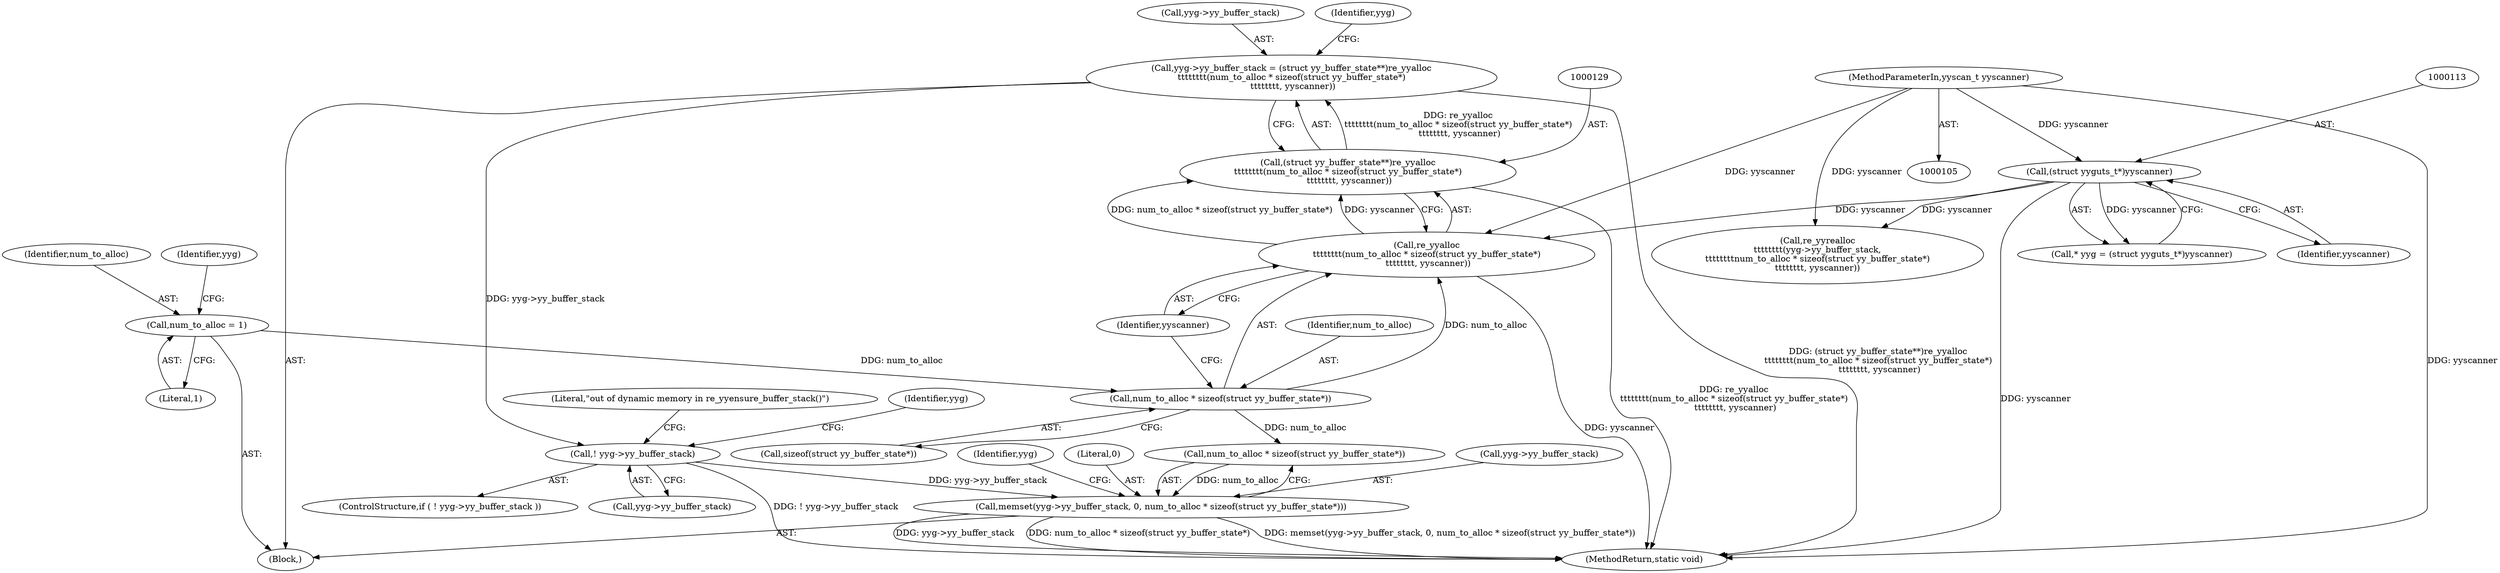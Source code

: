 digraph "0_yara_3119b232c9c453c98d8fa8b6ae4e37ba18117cd4@integer" {
"1000124" [label="(Call,yyg->yy_buffer_stack = (struct yy_buffer_state**)re_yyalloc\n\t\t\t\t\t\t\t\t(num_to_alloc * sizeof(struct yy_buffer_state*)\n \t\t\t\t\t\t\t\t, yyscanner))"];
"1000128" [label="(Call,(struct yy_buffer_state**)re_yyalloc\n\t\t\t\t\t\t\t\t(num_to_alloc * sizeof(struct yy_buffer_state*)\n \t\t\t\t\t\t\t\t, yyscanner))"];
"1000130" [label="(Call,re_yyalloc\n\t\t\t\t\t\t\t\t(num_to_alloc * sizeof(struct yy_buffer_state*)\n \t\t\t\t\t\t\t\t, yyscanner))"];
"1000131" [label="(Call,num_to_alloc * sizeof(struct yy_buffer_state*))"];
"1000121" [label="(Call,num_to_alloc = 1)"];
"1000112" [label="(Call,(struct yyguts_t*)yyscanner)"];
"1000106" [label="(MethodParameterIn,yyscan_t yyscanner)"];
"1000137" [label="(Call,! yyg->yy_buffer_stack)"];
"1000143" [label="(Call,memset(yyg->yy_buffer_stack, 0, num_to_alloc * sizeof(struct yy_buffer_state*)))"];
"1000112" [label="(Call,(struct yyguts_t*)yyscanner)"];
"1000125" [label="(Call,yyg->yy_buffer_stack)"];
"1000143" [label="(Call,memset(yyg->yy_buffer_stack, 0, num_to_alloc * sizeof(struct yy_buffer_state*)))"];
"1000131" [label="(Call,num_to_alloc * sizeof(struct yy_buffer_state*))"];
"1000136" [label="(ControlStructure,if ( ! yyg->yy_buffer_stack ))"];
"1000191" [label="(Call,re_yyrealloc\n\t\t\t\t\t\t\t\t(yyg->yy_buffer_stack,\n\t\t\t\t\t\t\t\tnum_to_alloc * sizeof(struct yy_buffer_state*)\n\t\t\t\t\t\t\t\t, yyscanner))"];
"1000128" [label="(Call,(struct yy_buffer_state**)re_yyalloc\n\t\t\t\t\t\t\t\t(num_to_alloc * sizeof(struct yy_buffer_state*)\n \t\t\t\t\t\t\t\t, yyscanner))"];
"1000133" [label="(Call,sizeof(struct yy_buffer_state*))"];
"1000126" [label="(Identifier,yyg)"];
"1000142" [label="(Literal,\"out of dynamic memory in re_yyensure_buffer_stack()\")"];
"1000123" [label="(Literal,1)"];
"1000144" [label="(Call,yyg->yy_buffer_stack)"];
"1000135" [label="(Identifier,yyscanner)"];
"1000121" [label="(Call,num_to_alloc = 1)"];
"1000110" [label="(Call,* yyg = (struct yyguts_t*)yyscanner)"];
"1000148" [label="(Call,num_to_alloc * sizeof(struct yy_buffer_state*))"];
"1000137" [label="(Call,! yyg->yy_buffer_stack)"];
"1000120" [label="(Block,)"];
"1000225" [label="(MethodReturn,static void)"];
"1000124" [label="(Call,yyg->yy_buffer_stack = (struct yy_buffer_state**)re_yyalloc\n\t\t\t\t\t\t\t\t(num_to_alloc * sizeof(struct yy_buffer_state*)\n \t\t\t\t\t\t\t\t, yyscanner))"];
"1000138" [label="(Call,yyg->yy_buffer_stack)"];
"1000154" [label="(Identifier,yyg)"];
"1000122" [label="(Identifier,num_to_alloc)"];
"1000114" [label="(Identifier,yyscanner)"];
"1000139" [label="(Identifier,yyg)"];
"1000147" [label="(Literal,0)"];
"1000106" [label="(MethodParameterIn,yyscan_t yyscanner)"];
"1000130" [label="(Call,re_yyalloc\n\t\t\t\t\t\t\t\t(num_to_alloc * sizeof(struct yy_buffer_state*)\n \t\t\t\t\t\t\t\t, yyscanner))"];
"1000132" [label="(Identifier,num_to_alloc)"];
"1000145" [label="(Identifier,yyg)"];
"1000124" -> "1000120"  [label="AST: "];
"1000124" -> "1000128"  [label="CFG: "];
"1000125" -> "1000124"  [label="AST: "];
"1000128" -> "1000124"  [label="AST: "];
"1000139" -> "1000124"  [label="CFG: "];
"1000124" -> "1000225"  [label="DDG: (struct yy_buffer_state**)re_yyalloc\n\t\t\t\t\t\t\t\t(num_to_alloc * sizeof(struct yy_buffer_state*)\n \t\t\t\t\t\t\t\t, yyscanner)"];
"1000128" -> "1000124"  [label="DDG: re_yyalloc\n\t\t\t\t\t\t\t\t(num_to_alloc * sizeof(struct yy_buffer_state*)\n \t\t\t\t\t\t\t\t, yyscanner)"];
"1000124" -> "1000137"  [label="DDG: yyg->yy_buffer_stack"];
"1000128" -> "1000130"  [label="CFG: "];
"1000129" -> "1000128"  [label="AST: "];
"1000130" -> "1000128"  [label="AST: "];
"1000128" -> "1000225"  [label="DDG: re_yyalloc\n\t\t\t\t\t\t\t\t(num_to_alloc * sizeof(struct yy_buffer_state*)\n \t\t\t\t\t\t\t\t, yyscanner)"];
"1000130" -> "1000128"  [label="DDG: num_to_alloc * sizeof(struct yy_buffer_state*)"];
"1000130" -> "1000128"  [label="DDG: yyscanner"];
"1000130" -> "1000135"  [label="CFG: "];
"1000131" -> "1000130"  [label="AST: "];
"1000135" -> "1000130"  [label="AST: "];
"1000130" -> "1000225"  [label="DDG: yyscanner"];
"1000131" -> "1000130"  [label="DDG: num_to_alloc"];
"1000112" -> "1000130"  [label="DDG: yyscanner"];
"1000106" -> "1000130"  [label="DDG: yyscanner"];
"1000131" -> "1000133"  [label="CFG: "];
"1000132" -> "1000131"  [label="AST: "];
"1000133" -> "1000131"  [label="AST: "];
"1000135" -> "1000131"  [label="CFG: "];
"1000121" -> "1000131"  [label="DDG: num_to_alloc"];
"1000131" -> "1000148"  [label="DDG: num_to_alloc"];
"1000121" -> "1000120"  [label="AST: "];
"1000121" -> "1000123"  [label="CFG: "];
"1000122" -> "1000121"  [label="AST: "];
"1000123" -> "1000121"  [label="AST: "];
"1000126" -> "1000121"  [label="CFG: "];
"1000112" -> "1000110"  [label="AST: "];
"1000112" -> "1000114"  [label="CFG: "];
"1000113" -> "1000112"  [label="AST: "];
"1000114" -> "1000112"  [label="AST: "];
"1000110" -> "1000112"  [label="CFG: "];
"1000112" -> "1000225"  [label="DDG: yyscanner"];
"1000112" -> "1000110"  [label="DDG: yyscanner"];
"1000106" -> "1000112"  [label="DDG: yyscanner"];
"1000112" -> "1000191"  [label="DDG: yyscanner"];
"1000106" -> "1000105"  [label="AST: "];
"1000106" -> "1000225"  [label="DDG: yyscanner"];
"1000106" -> "1000191"  [label="DDG: yyscanner"];
"1000137" -> "1000136"  [label="AST: "];
"1000137" -> "1000138"  [label="CFG: "];
"1000138" -> "1000137"  [label="AST: "];
"1000142" -> "1000137"  [label="CFG: "];
"1000145" -> "1000137"  [label="CFG: "];
"1000137" -> "1000225"  [label="DDG: ! yyg->yy_buffer_stack"];
"1000137" -> "1000143"  [label="DDG: yyg->yy_buffer_stack"];
"1000143" -> "1000120"  [label="AST: "];
"1000143" -> "1000148"  [label="CFG: "];
"1000144" -> "1000143"  [label="AST: "];
"1000147" -> "1000143"  [label="AST: "];
"1000148" -> "1000143"  [label="AST: "];
"1000154" -> "1000143"  [label="CFG: "];
"1000143" -> "1000225"  [label="DDG: yyg->yy_buffer_stack"];
"1000143" -> "1000225"  [label="DDG: num_to_alloc * sizeof(struct yy_buffer_state*)"];
"1000143" -> "1000225"  [label="DDG: memset(yyg->yy_buffer_stack, 0, num_to_alloc * sizeof(struct yy_buffer_state*))"];
"1000148" -> "1000143"  [label="DDG: num_to_alloc"];
}
